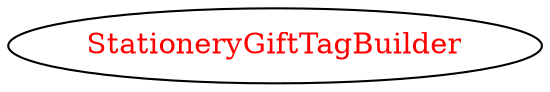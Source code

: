 digraph dependencyGraph {
 concentrate=true;
 ranksep="2.0";
 rankdir="LR"; 
 splines="ortho";
"StationeryGiftTagBuilder" [fontcolor="red"];
}